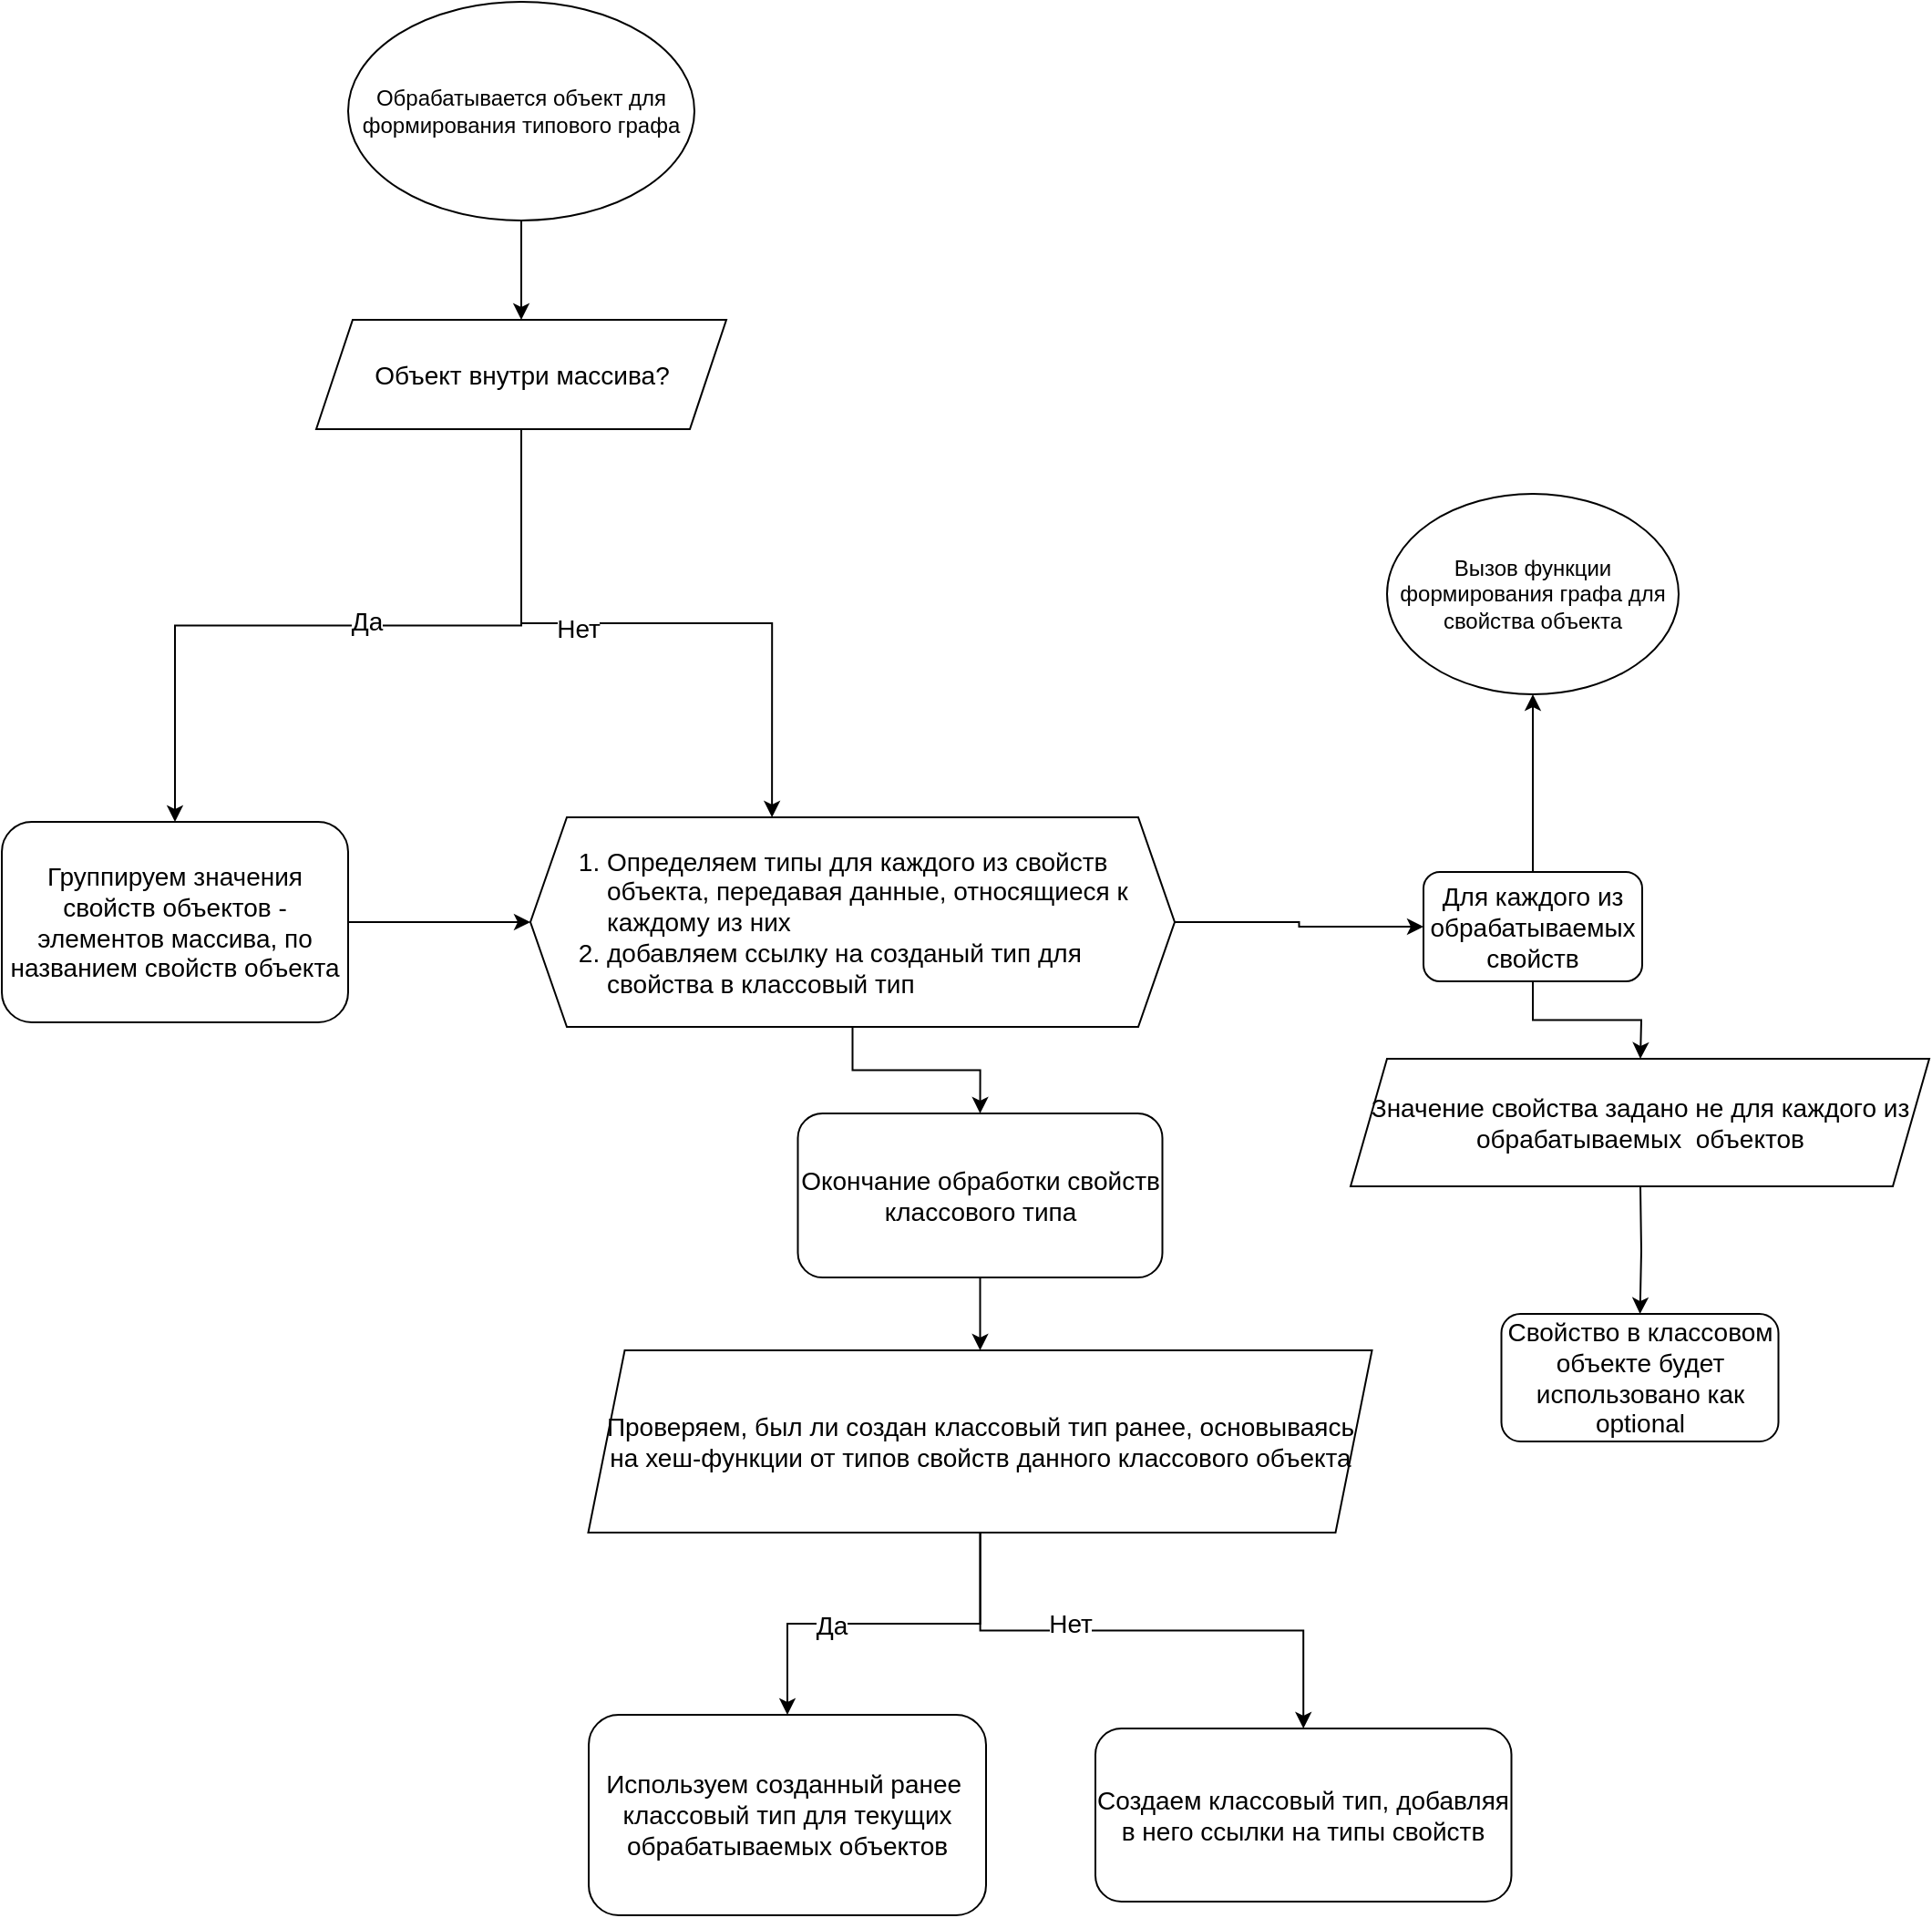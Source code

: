 <mxfile version="24.4.3" type="github">
  <diagram name="Page-1" id="ZBsJUyROejT44VjlWgQ5">
    <mxGraphModel dx="1221" dy="626" grid="1" gridSize="10" guides="1" tooltips="1" connect="1" arrows="1" fold="1" page="1" pageScale="1" pageWidth="827" pageHeight="1169" math="0" shadow="0">
      <root>
        <mxCell id="0" />
        <mxCell id="1" parent="0" />
        <mxCell id="a4PXk83tqrYMim-gFMEL-1" style="edgeStyle=orthogonalEdgeStyle;rounded=0;orthogonalLoop=1;jettySize=auto;html=1;entryX=0.5;entryY=0;entryDx=0;entryDy=0;fontSize=14;" edge="1" parent="1" source="a4PXk83tqrYMim-gFMEL-26" target="a4PXk83tqrYMim-gFMEL-8">
          <mxGeometry relative="1" as="geometry">
            <mxPoint x="525" y="580" as="targetPoint" />
            <mxPoint x="305" y="460" as="sourcePoint" />
          </mxGeometry>
        </mxCell>
        <mxCell id="a4PXk83tqrYMim-gFMEL-3" style="edgeStyle=orthogonalEdgeStyle;rounded=0;orthogonalLoop=1;jettySize=auto;html=1;fontSize=14;exitX=1;exitY=0.5;exitDx=0;exitDy=0;" edge="1" parent="1" target="a4PXk83tqrYMim-gFMEL-12" source="a4PXk83tqrYMim-gFMEL-25">
          <mxGeometry relative="1" as="geometry">
            <mxPoint x="210" y="755" as="sourcePoint" />
          </mxGeometry>
        </mxCell>
        <mxCell id="a4PXk83tqrYMim-gFMEL-4" style="edgeStyle=orthogonalEdgeStyle;rounded=0;orthogonalLoop=1;jettySize=auto;html=1;fontSize=14;" edge="1" parent="1" source="a4PXk83tqrYMim-gFMEL-8" target="a4PXk83tqrYMim-gFMEL-25">
          <mxGeometry relative="1" as="geometry">
            <mxPoint x="115" y="700" as="targetPoint" />
          </mxGeometry>
        </mxCell>
        <mxCell id="a4PXk83tqrYMim-gFMEL-5" value="Да" style="edgeLabel;html=1;align=center;verticalAlign=middle;resizable=0;points=[];fontSize=14;" vertex="1" connectable="0" parent="a4PXk83tqrYMim-gFMEL-4">
          <mxGeometry x="-0.048" y="-3" relative="1" as="geometry">
            <mxPoint as="offset" />
          </mxGeometry>
        </mxCell>
        <mxCell id="a4PXk83tqrYMim-gFMEL-6" style="edgeStyle=orthogonalEdgeStyle;rounded=0;orthogonalLoop=1;jettySize=auto;html=1;entryX=0.375;entryY=0;entryDx=0;entryDy=0;fontSize=14;" edge="1" parent="1" source="a4PXk83tqrYMim-gFMEL-8" target="a4PXk83tqrYMim-gFMEL-12">
          <mxGeometry relative="1" as="geometry" />
        </mxCell>
        <mxCell id="a4PXk83tqrYMim-gFMEL-7" value="Нет" style="edgeLabel;html=1;align=center;verticalAlign=middle;resizable=0;points=[];fontSize=14;" vertex="1" connectable="0" parent="a4PXk83tqrYMim-gFMEL-6">
          <mxGeometry x="-0.22" y="-3" relative="1" as="geometry">
            <mxPoint x="1" as="offset" />
          </mxGeometry>
        </mxCell>
        <mxCell id="a4PXk83tqrYMim-gFMEL-8" value="Объект внутри массива?" style="shape=parallelogram;perimeter=parallelogramPerimeter;whiteSpace=wrap;html=1;fixedSize=1;fontSize=14;" vertex="1" parent="1">
          <mxGeometry x="192.5" y="514.5" width="225" height="60" as="geometry" />
        </mxCell>
        <mxCell id="a4PXk83tqrYMim-gFMEL-9" style="edgeStyle=orthogonalEdgeStyle;rounded=0;orthogonalLoop=1;jettySize=auto;html=1;fontSize=14;" edge="1" parent="1" target="a4PXk83tqrYMim-gFMEL-13">
          <mxGeometry relative="1" as="geometry">
            <mxPoint x="919" y="990" as="sourcePoint" />
          </mxGeometry>
        </mxCell>
        <mxCell id="a4PXk83tqrYMim-gFMEL-10" style="edgeStyle=orthogonalEdgeStyle;rounded=0;orthogonalLoop=1;jettySize=auto;html=1;entryX=0.5;entryY=0;entryDx=0;entryDy=0;fontSize=14;" edge="1" parent="1" source="a4PXk83tqrYMim-gFMEL-12" target="a4PXk83tqrYMim-gFMEL-15">
          <mxGeometry relative="1" as="geometry">
            <mxPoint x="556.75" y="970" as="targetPoint" />
          </mxGeometry>
        </mxCell>
        <mxCell id="a4PXk83tqrYMim-gFMEL-11" style="edgeStyle=orthogonalEdgeStyle;rounded=0;orthogonalLoop=1;jettySize=auto;html=1;entryX=0;entryY=0.5;entryDx=0;entryDy=0;fontSize=14;" edge="1" parent="1" source="a4PXk83tqrYMim-gFMEL-12" target="a4PXk83tqrYMim-gFMEL-24">
          <mxGeometry relative="1" as="geometry" />
        </mxCell>
        <mxCell id="a4PXk83tqrYMim-gFMEL-12" value="&lt;ol style=&quot;font-size: 14px;&quot;&gt;&lt;li style=&quot;font-size: 14px;&quot;&gt;Определяем типы для каждого из свойств объекта, передавая данные, относящиеся к каждому из них&amp;nbsp;&lt;/li&gt;&lt;li style=&quot;font-size: 14px;&quot;&gt;добавляем ссылку на созданый тип для свойства в классовый тип&lt;/li&gt;&lt;/ol&gt;" style="shape=hexagon;perimeter=hexagonPerimeter2;whiteSpace=wrap;html=1;fixedSize=1;align=left;fontSize=14;" vertex="1" parent="1">
          <mxGeometry x="310" y="787.5" width="353.5" height="115" as="geometry" />
        </mxCell>
        <mxCell id="a4PXk83tqrYMim-gFMEL-13" value="Свойство в классовом объекте будет иcпользовано как optional" style="rounded=1;whiteSpace=wrap;html=1;fontSize=14;" vertex="1" parent="1">
          <mxGeometry x="842.75" y="1060" width="152" height="70" as="geometry" />
        </mxCell>
        <mxCell id="a4PXk83tqrYMim-gFMEL-14" style="edgeStyle=orthogonalEdgeStyle;rounded=0;orthogonalLoop=1;jettySize=auto;html=1;entryX=0.5;entryY=0;entryDx=0;entryDy=0;fontSize=14;" edge="1" parent="1" source="a4PXk83tqrYMim-gFMEL-15" target="a4PXk83tqrYMim-gFMEL-20">
          <mxGeometry relative="1" as="geometry">
            <mxPoint x="556.75" y="1080" as="targetPoint" />
          </mxGeometry>
        </mxCell>
        <mxCell id="a4PXk83tqrYMim-gFMEL-15" value="Окончание обработки свойств классового типа" style="rounded=1;whiteSpace=wrap;html=1;fontSize=14;" vertex="1" parent="1">
          <mxGeometry x="456.75" y="950" width="200" height="90" as="geometry" />
        </mxCell>
        <mxCell id="a4PXk83tqrYMim-gFMEL-16" style="edgeStyle=orthogonalEdgeStyle;rounded=0;orthogonalLoop=1;jettySize=auto;html=1;fontSize=14;" edge="1" parent="1" source="a4PXk83tqrYMim-gFMEL-20" target="a4PXk83tqrYMim-gFMEL-21">
          <mxGeometry relative="1" as="geometry" />
        </mxCell>
        <mxCell id="a4PXk83tqrYMim-gFMEL-17" value="Да" style="edgeLabel;html=1;align=center;verticalAlign=middle;resizable=0;points=[];fontSize=14;" vertex="1" connectable="0" parent="a4PXk83tqrYMim-gFMEL-16">
          <mxGeometry x="0.288" y="1" relative="1" as="geometry">
            <mxPoint as="offset" />
          </mxGeometry>
        </mxCell>
        <mxCell id="a4PXk83tqrYMim-gFMEL-18" style="edgeStyle=orthogonalEdgeStyle;rounded=0;orthogonalLoop=1;jettySize=auto;html=1;entryX=0.5;entryY=0;entryDx=0;entryDy=0;fontSize=14;" edge="1" parent="1" source="a4PXk83tqrYMim-gFMEL-20" target="a4PXk83tqrYMim-gFMEL-22">
          <mxGeometry relative="1" as="geometry" />
        </mxCell>
        <mxCell id="a4PXk83tqrYMim-gFMEL-19" value="Нет" style="edgeLabel;html=1;align=center;verticalAlign=middle;resizable=0;points=[];fontSize=14;" vertex="1" connectable="0" parent="a4PXk83tqrYMim-gFMEL-18">
          <mxGeometry x="-0.281" y="4" relative="1" as="geometry">
            <mxPoint as="offset" />
          </mxGeometry>
        </mxCell>
        <mxCell id="a4PXk83tqrYMim-gFMEL-20" value="Проверяем, был ли создан классовый тип ранее, основываясь на хеш-функции от типов свойств данного классового объекта" style="shape=parallelogram;perimeter=parallelogramPerimeter;whiteSpace=wrap;html=1;fixedSize=1;fontSize=14;" vertex="1" parent="1">
          <mxGeometry x="341.75" y="1080" width="430" height="100" as="geometry" />
        </mxCell>
        <mxCell id="a4PXk83tqrYMim-gFMEL-21" value="Используем созданный ранее&amp;nbsp; классовый тип для текущих обрабатываемых объектов" style="rounded=1;whiteSpace=wrap;html=1;fontSize=14;" vertex="1" parent="1">
          <mxGeometry x="342" y="1280" width="218" height="110" as="geometry" />
        </mxCell>
        <mxCell id="a4PXk83tqrYMim-gFMEL-22" value="Создаем классовый тип, добавляя в него ссылки на типы свойств" style="rounded=1;whiteSpace=wrap;html=1;fontSize=14;" vertex="1" parent="1">
          <mxGeometry x="620" y="1287.5" width="228.25" height="95" as="geometry" />
        </mxCell>
        <mxCell id="a4PXk83tqrYMim-gFMEL-23" style="edgeStyle=orthogonalEdgeStyle;rounded=0;orthogonalLoop=1;jettySize=auto;html=1;entryX=0.5;entryY=0;entryDx=0;entryDy=0;fontSize=14;" edge="1" parent="1" source="a4PXk83tqrYMim-gFMEL-24">
          <mxGeometry relative="1" as="geometry">
            <mxPoint x="919" y="920" as="targetPoint" />
          </mxGeometry>
        </mxCell>
        <mxCell id="a4PXk83tqrYMim-gFMEL-30" style="edgeStyle=orthogonalEdgeStyle;rounded=0;orthogonalLoop=1;jettySize=auto;html=1;entryX=0.5;entryY=1;entryDx=0;entryDy=0;" edge="1" parent="1" source="a4PXk83tqrYMim-gFMEL-24" target="a4PXk83tqrYMim-gFMEL-29">
          <mxGeometry relative="1" as="geometry" />
        </mxCell>
        <mxCell id="a4PXk83tqrYMim-gFMEL-24" value="Для каждого из обрабатываемых свойств" style="rounded=1;whiteSpace=wrap;html=1;fontSize=14;" vertex="1" parent="1">
          <mxGeometry x="800" y="817.5" width="120" height="60" as="geometry" />
        </mxCell>
        <mxCell id="a4PXk83tqrYMim-gFMEL-25" value="Группируем значения свойств объектов - элементов массива, по названием свойств объекта" style="rounded=1;whiteSpace=wrap;html=1;fontSize=14;" vertex="1" parent="1">
          <mxGeometry x="20" y="790" width="190" height="110" as="geometry" />
        </mxCell>
        <mxCell id="a4PXk83tqrYMim-gFMEL-26" value="Обрабатывается объект для формирования типового графа" style="ellipse;whiteSpace=wrap;html=1;" vertex="1" parent="1">
          <mxGeometry x="210" y="340" width="190" height="120" as="geometry" />
        </mxCell>
        <mxCell id="a4PXk83tqrYMim-gFMEL-28" value="Значение свойства задано не для каждого из обрабатываемых&amp;nbsp; объектов" style="shape=parallelogram;perimeter=parallelogramPerimeter;whiteSpace=wrap;html=1;fixedSize=1;fontSize=14;" vertex="1" parent="1">
          <mxGeometry x="760" y="920" width="317.5" height="70" as="geometry" />
        </mxCell>
        <mxCell id="a4PXk83tqrYMim-gFMEL-29" value="Вызов функции формирования графа для свойства объекта" style="ellipse;whiteSpace=wrap;html=1;" vertex="1" parent="1">
          <mxGeometry x="780" y="610" width="160" height="110" as="geometry" />
        </mxCell>
      </root>
    </mxGraphModel>
  </diagram>
</mxfile>
